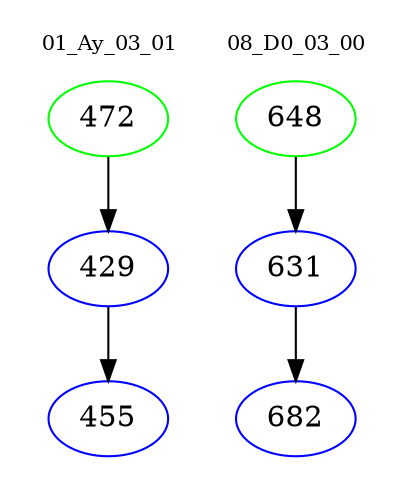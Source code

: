 digraph{
subgraph cluster_0 {
color = white
label = "01_Ay_03_01";
fontsize=10;
T0_472 [label="472", color="green"]
T0_472 -> T0_429 [color="black"]
T0_429 [label="429", color="blue"]
T0_429 -> T0_455 [color="black"]
T0_455 [label="455", color="blue"]
}
subgraph cluster_1 {
color = white
label = "08_D0_03_00";
fontsize=10;
T1_648 [label="648", color="green"]
T1_648 -> T1_631 [color="black"]
T1_631 [label="631", color="blue"]
T1_631 -> T1_682 [color="black"]
T1_682 [label="682", color="blue"]
}
}
